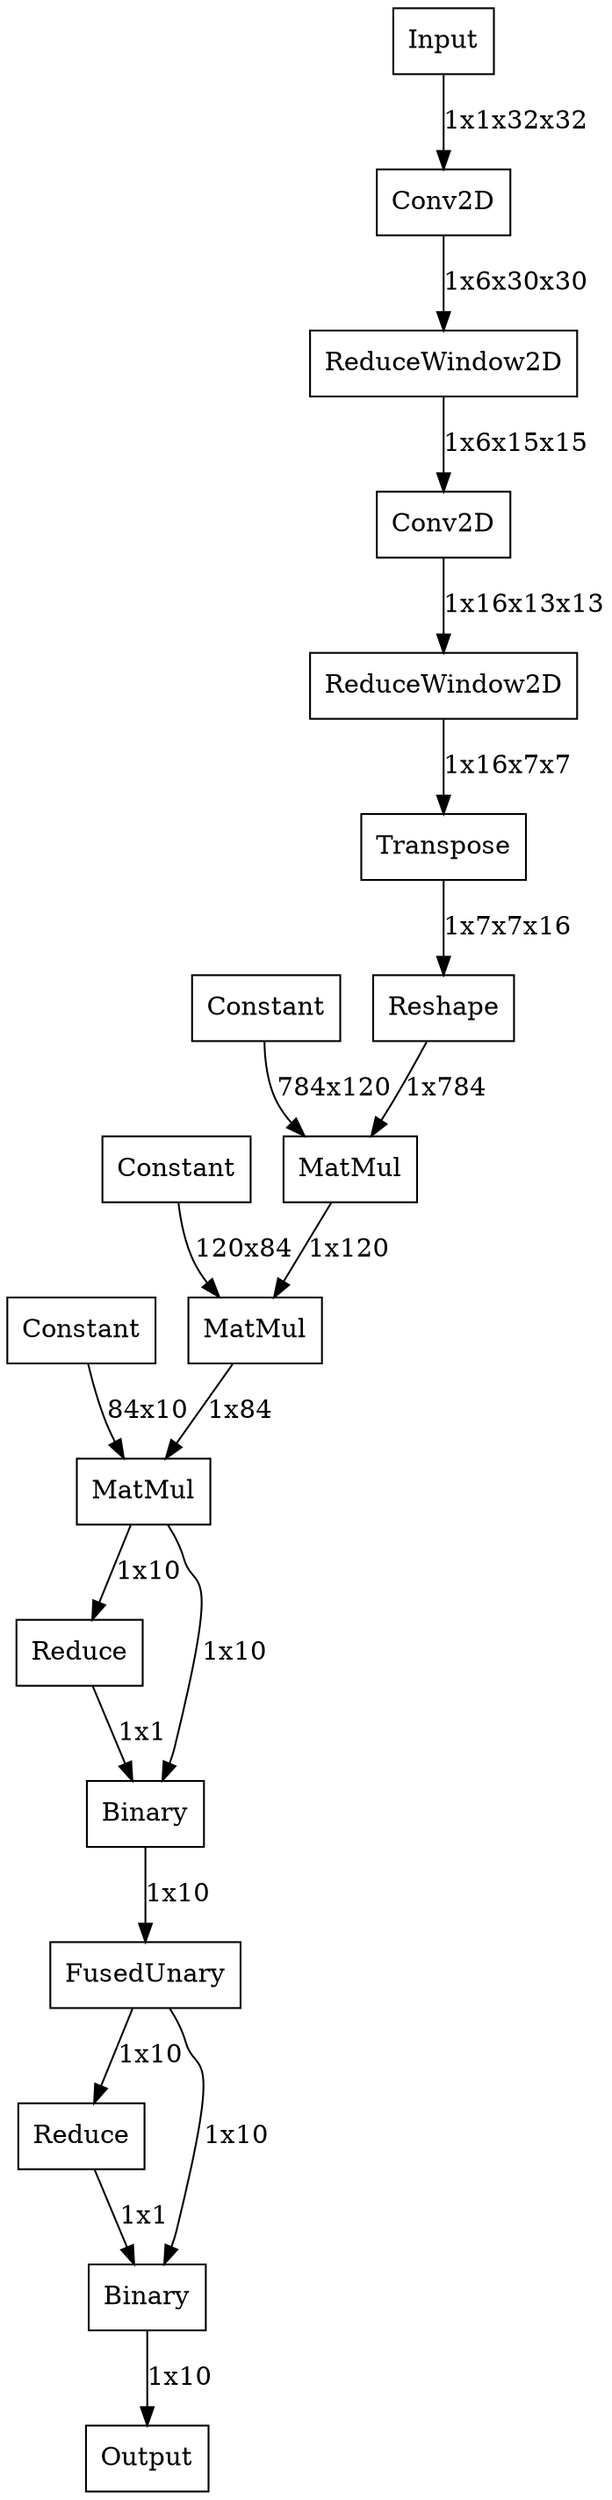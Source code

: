 digraph "graph" {
node [shape="record"]
"Conv2D_0" [label="{Conv2D}"]
"ReduceWindow2D_0" [label="{ReduceWindow2D}"]
"Conv2D_1" [label="{Conv2D}"]
"ReduceWindow2D_1" [label="{ReduceWindow2D}"]
"Transpose_7" [label="{Transpose}"]
"Reshape_0" [label="{Reshape}"]
"MatMul_0" [label="{MatMul}"]
"MatMul_1" [label="{MatMul}"]
"MatMul_2" [label="{MatMul}"]
"Reduce_0" [label="{Reduce}"]
"Binary_0" [label="{Binary}"]
"Reduce_1" [label="{Reduce}"]
"Binary_2" [label="{Binary}"]
"conv2d_input" [label="{Input}"]
"dense_2/Softmax" [label="{Output}"]
"Transpose_8" [label="{Constant}"]
"Transpose_9" [label="{Constant}"]
"Transpose_10" [label="{Constant}"]
"FusedUnary_0" [label="{FusedUnary}"]
"Conv2D_0"->"ReduceWindow2D_0" [label="1x6x30x30"]
"ReduceWindow2D_0"->"Conv2D_1" [label="1x6x15x15"]
"Conv2D_1"->"ReduceWindow2D_1" [label="1x16x13x13"]
"ReduceWindow2D_1"->"Transpose_7" [label="1x16x7x7"]
"Transpose_7"->"Reshape_0" [label="1x7x7x16"]
"Reshape_0"->"MatMul_0" [label="1x784"]
"MatMul_0"->"MatMul_1" [label="1x120"]
"MatMul_1"->"MatMul_2" [label="1x84"]
"MatMul_2"->"Binary_0" [label="1x10"]
"MatMul_2"->"Reduce_0" [label="1x10"]
"Reduce_0"->"Binary_0" [label="1x1"]
"Binary_0"->"FusedUnary_0" [label="1x10"]
"Reduce_1"->"Binary_2" [label="1x1"]
"Binary_2"->"dense_2/Softmax" [label="1x10"]
"conv2d_input"->"Conv2D_0" [label="1x1x32x32"]
"Transpose_8"->"MatMul_0" [label="784x120"]
"Transpose_9"->"MatMul_1" [label="120x84"]
"Transpose_10"->"MatMul_2" [label="84x10"]
"FusedUnary_0"->"Reduce_1" [label="1x10"]
"FusedUnary_0"->"Binary_2" [label="1x10"]
}
